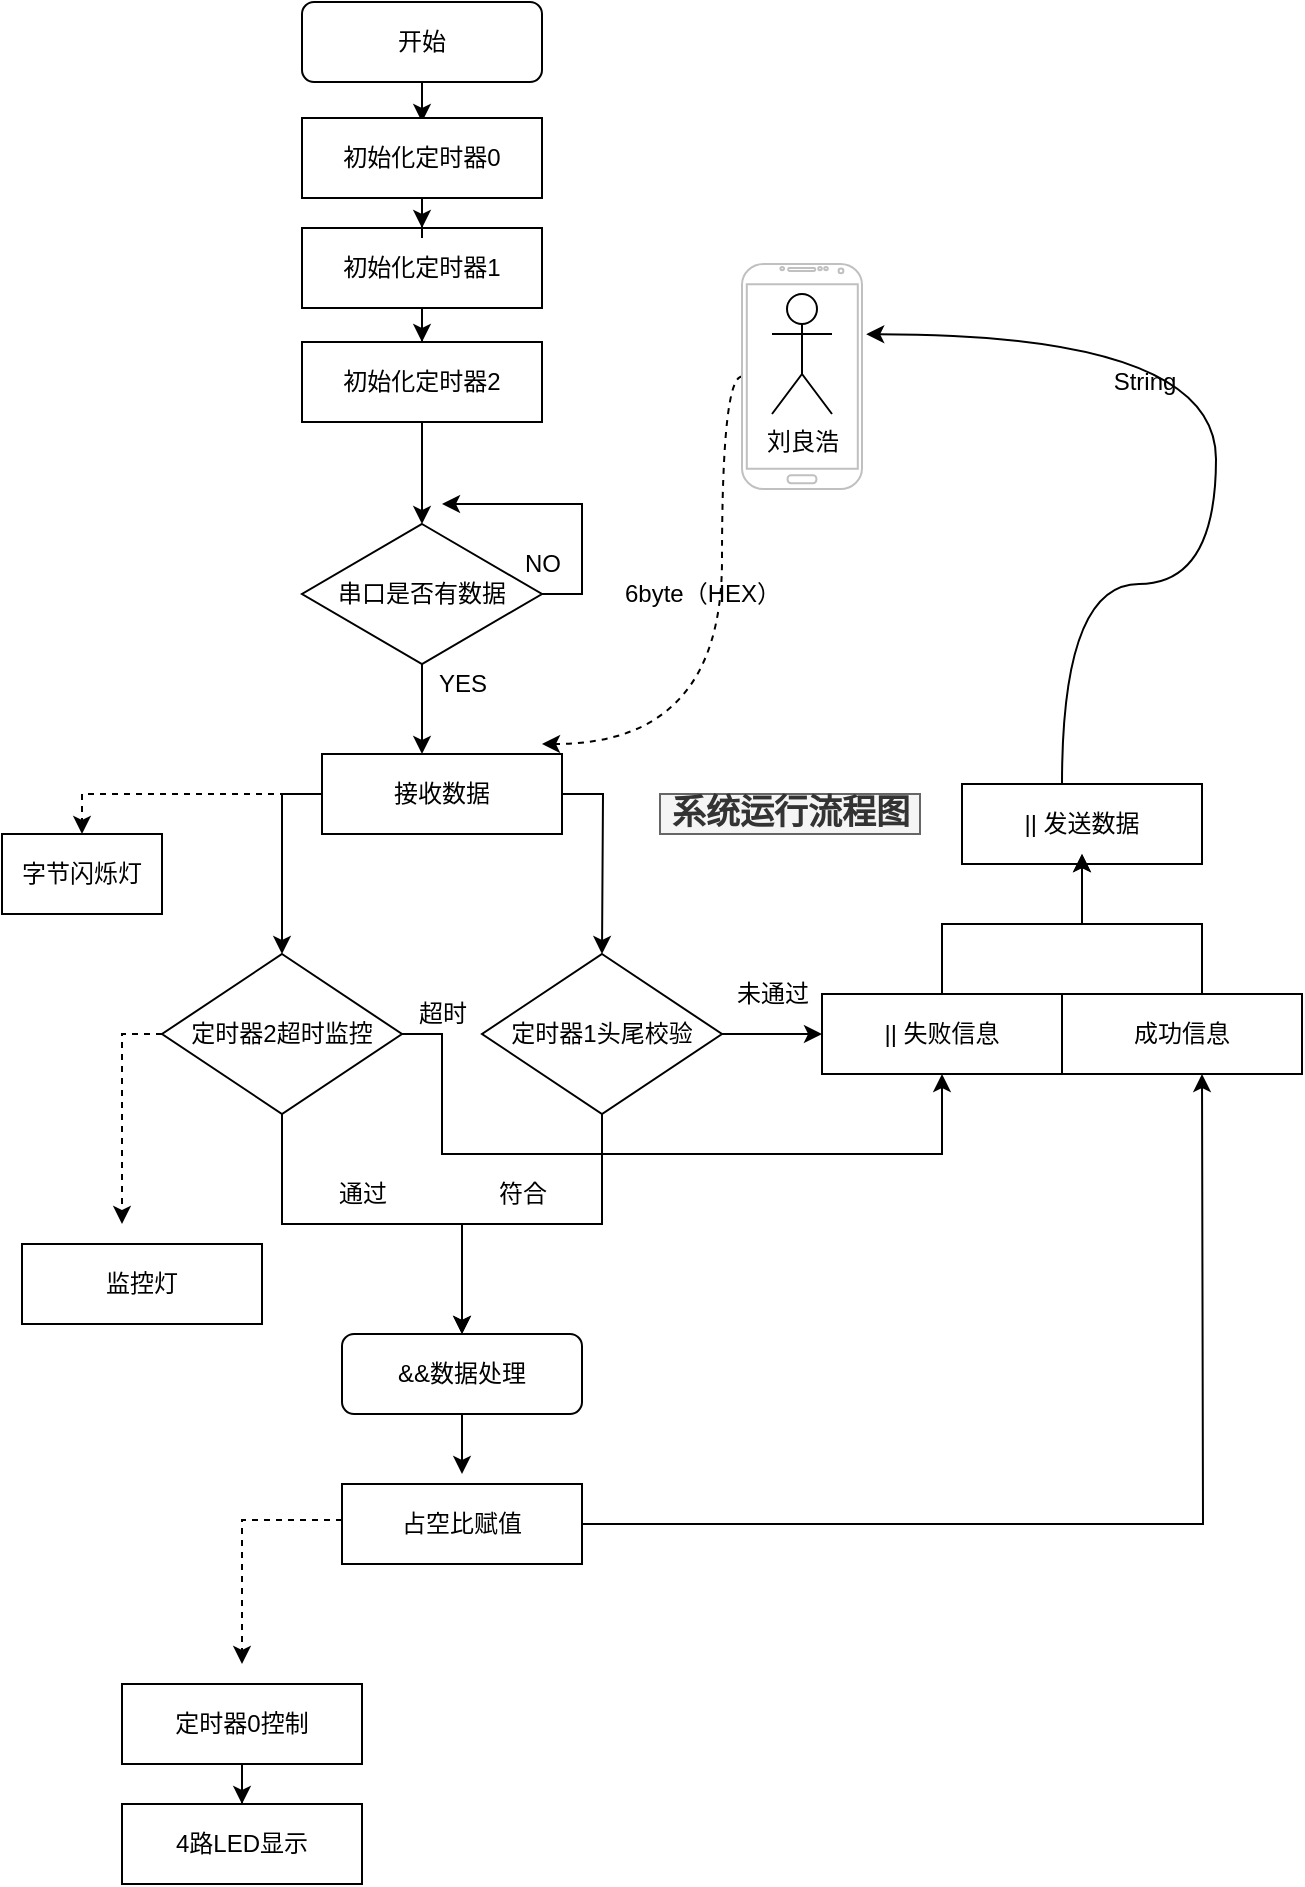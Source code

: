 <mxfile version="15.8.4" type="device"><diagram id="C5RBs43oDa-KdzZeNtuy" name="Page-1"><mxGraphModel dx="1346" dy="1053" grid="1" gridSize="10" guides="1" tooltips="1" connect="1" arrows="1" fold="1" page="1" pageScale="1" pageWidth="827" pageHeight="1169" math="0" shadow="0"><root><mxCell id="WIyWlLk6GJQsqaUBKTNV-0"/><mxCell id="WIyWlLk6GJQsqaUBKTNV-1" parent="WIyWlLk6GJQsqaUBKTNV-0"/><mxCell id="Qz4hLBb12Z7Srd-9KvkS-1" style="edgeStyle=orthogonalEdgeStyle;rounded=0;orthogonalLoop=1;jettySize=auto;html=1;" edge="1" parent="WIyWlLk6GJQsqaUBKTNV-1" source="WIyWlLk6GJQsqaUBKTNV-3"><mxGeometry relative="1" as="geometry"><mxPoint x="230" y="109" as="targetPoint"/></mxGeometry></mxCell><mxCell id="WIyWlLk6GJQsqaUBKTNV-3" value="开始" style="rounded=1;whiteSpace=wrap;html=1;fontSize=12;glass=0;strokeWidth=1;shadow=0;" parent="WIyWlLk6GJQsqaUBKTNV-1" vertex="1"><mxGeometry x="170" y="49" width="120" height="40" as="geometry"/></mxCell><mxCell id="rssNrZgNO-HXBS_H6Sog-9" style="edgeStyle=orthogonalEdgeStyle;rounded=0;orthogonalLoop=1;jettySize=auto;html=1;entryX=0.5;entryY=0;entryDx=0;entryDy=0;" parent="WIyWlLk6GJQsqaUBKTNV-1" source="rssNrZgNO-HXBS_H6Sog-1" target="rssNrZgNO-HXBS_H6Sog-2" edge="1"><mxGeometry relative="1" as="geometry"/></mxCell><mxCell id="rssNrZgNO-HXBS_H6Sog-1" value="初始化定时器1" style="rounded=0;whiteSpace=wrap;html=1;" parent="WIyWlLk6GJQsqaUBKTNV-1" vertex="1"><mxGeometry x="170" y="162" width="120" height="40" as="geometry"/></mxCell><mxCell id="uWY7SliSsSwD65EhP5Uy-3" style="edgeStyle=orthogonalEdgeStyle;rounded=0;orthogonalLoop=1;jettySize=auto;html=1;entryX=0.5;entryY=0;entryDx=0;entryDy=0;" parent="WIyWlLk6GJQsqaUBKTNV-1" source="rssNrZgNO-HXBS_H6Sog-2" target="uWY7SliSsSwD65EhP5Uy-2" edge="1"><mxGeometry relative="1" as="geometry"/></mxCell><mxCell id="rssNrZgNO-HXBS_H6Sog-2" value="初始化定时器2" style="rounded=0;whiteSpace=wrap;html=1;" parent="WIyWlLk6GJQsqaUBKTNV-1" vertex="1"><mxGeometry x="170" y="219" width="120" height="40" as="geometry"/></mxCell><mxCell id="rssNrZgNO-HXBS_H6Sog-3" style="edgeStyle=orthogonalEdgeStyle;rounded=0;orthogonalLoop=1;jettySize=auto;html=1;exitX=0.5;exitY=1;exitDx=0;exitDy=0;" parent="WIyWlLk6GJQsqaUBKTNV-1" source="rssNrZgNO-HXBS_H6Sog-2" target="rssNrZgNO-HXBS_H6Sog-2" edge="1"><mxGeometry relative="1" as="geometry"/></mxCell><mxCell id="rssNrZgNO-HXBS_H6Sog-22" value="&lt;b&gt;&lt;font style=&quot;font-size: 17px&quot;&gt;系统运行流程图&lt;/font&gt;&lt;/b&gt;" style="text;html=1;align=center;verticalAlign=middle;resizable=0;points=[];autosize=1;strokeColor=#666666;fillColor=#f5f5f5;fontColor=#333333;" parent="WIyWlLk6GJQsqaUBKTNV-1" vertex="1"><mxGeometry x="349" y="445" width="130" height="20" as="geometry"/></mxCell><mxCell id="uWY7SliSsSwD65EhP5Uy-32" value="" style="edgeStyle=orthogonalEdgeStyle;rounded=0;orthogonalLoop=1;jettySize=auto;html=1;" parent="WIyWlLk6GJQsqaUBKTNV-1" source="uWY7SliSsSwD65EhP5Uy-2" target="uWY7SliSsSwD65EhP5Uy-9" edge="1"><mxGeometry relative="1" as="geometry"><Array as="points"><mxPoint x="230" y="410"/><mxPoint x="230" y="410"/></Array></mxGeometry></mxCell><mxCell id="uWY7SliSsSwD65EhP5Uy-36" style="edgeStyle=orthogonalEdgeStyle;rounded=0;orthogonalLoop=1;jettySize=auto;html=1;" parent="WIyWlLk6GJQsqaUBKTNV-1" source="uWY7SliSsSwD65EhP5Uy-2" edge="1"><mxGeometry relative="1" as="geometry"><mxPoint x="240" y="300" as="targetPoint"/><Array as="points"><mxPoint x="310" y="345"/><mxPoint x="310" y="300"/></Array></mxGeometry></mxCell><mxCell id="uWY7SliSsSwD65EhP5Uy-2" value="串口是否有数据" style="rhombus;whiteSpace=wrap;html=1;" parent="WIyWlLk6GJQsqaUBKTNV-1" vertex="1"><mxGeometry x="170" y="310" width="120" height="70" as="geometry"/></mxCell><mxCell id="uWY7SliSsSwD65EhP5Uy-8" style="edgeStyle=orthogonalEdgeStyle;rounded=0;orthogonalLoop=1;jettySize=auto;html=1;" parent="WIyWlLk6GJQsqaUBKTNV-1" source="uWY7SliSsSwD65EhP5Uy-9" edge="1"><mxGeometry relative="1" as="geometry"><mxPoint x="320" y="525" as="targetPoint"/></mxGeometry></mxCell><mxCell id="uWY7SliSsSwD65EhP5Uy-30" style="edgeStyle=orthogonalEdgeStyle;rounded=0;orthogonalLoop=1;jettySize=auto;html=1;entryX=0.5;entryY=0;entryDx=0;entryDy=0;" parent="WIyWlLk6GJQsqaUBKTNV-1" source="uWY7SliSsSwD65EhP5Uy-9" target="uWY7SliSsSwD65EhP5Uy-29" edge="1"><mxGeometry relative="1" as="geometry"><mxPoint x="160" y="520" as="targetPoint"/><Array as="points"><mxPoint x="160" y="445"/></Array></mxGeometry></mxCell><mxCell id="uWY7SliSsSwD65EhP5Uy-51" style="edgeStyle=orthogonalEdgeStyle;rounded=0;orthogonalLoop=1;jettySize=auto;html=1;entryX=0.5;entryY=0;entryDx=0;entryDy=0;dashed=1;" parent="WIyWlLk6GJQsqaUBKTNV-1" source="uWY7SliSsSwD65EhP5Uy-9" target="uWY7SliSsSwD65EhP5Uy-50" edge="1"><mxGeometry relative="1" as="geometry"/></mxCell><mxCell id="uWY7SliSsSwD65EhP5Uy-9" value="接收数据" style="rounded=0;whiteSpace=wrap;html=1;" parent="WIyWlLk6GJQsqaUBKTNV-1" vertex="1"><mxGeometry x="180" y="425" width="120" height="40" as="geometry"/></mxCell><mxCell id="uWY7SliSsSwD65EhP5Uy-10" value="符合" style="text;html=1;align=center;verticalAlign=middle;resizable=0;points=[];autosize=1;strokeColor=none;fillColor=none;" parent="WIyWlLk6GJQsqaUBKTNV-1" vertex="1"><mxGeometry x="260" y="635" width="40" height="20" as="geometry"/></mxCell><mxCell id="uWY7SliSsSwD65EhP5Uy-11" style="edgeStyle=orthogonalEdgeStyle;rounded=0;orthogonalLoop=1;jettySize=auto;html=1;entryX=0.5;entryY=0;entryDx=0;entryDy=0;" parent="WIyWlLk6GJQsqaUBKTNV-1" source="uWY7SliSsSwD65EhP5Uy-13" target="uWY7SliSsSwD65EhP5Uy-18" edge="1"><mxGeometry relative="1" as="geometry"/></mxCell><mxCell id="uWY7SliSsSwD65EhP5Uy-12" value="" style="edgeStyle=orthogonalEdgeStyle;curved=1;rounded=0;orthogonalLoop=1;jettySize=auto;html=1;" parent="WIyWlLk6GJQsqaUBKTNV-1" source="uWY7SliSsSwD65EhP5Uy-13" target="uWY7SliSsSwD65EhP5Uy-24" edge="1"><mxGeometry relative="1" as="geometry"/></mxCell><mxCell id="uWY7SliSsSwD65EhP5Uy-13" value="定时器1头尾校验" style="rhombus;whiteSpace=wrap;html=1;" parent="WIyWlLk6GJQsqaUBKTNV-1" vertex="1"><mxGeometry x="260" y="525" width="120" height="80" as="geometry"/></mxCell><mxCell id="uWY7SliSsSwD65EhP5Uy-14" style="edgeStyle=orthogonalEdgeStyle;rounded=0;orthogonalLoop=1;jettySize=auto;html=1;" parent="WIyWlLk6GJQsqaUBKTNV-1" target="uWY7SliSsSwD65EhP5Uy-18" edge="1"><mxGeometry relative="1" as="geometry"><mxPoint x="160" y="605" as="sourcePoint"/><Array as="points"><mxPoint x="160" y="660"/><mxPoint x="250" y="660"/></Array></mxGeometry></mxCell><mxCell id="uWY7SliSsSwD65EhP5Uy-15" style="edgeStyle=orthogonalEdgeStyle;rounded=0;orthogonalLoop=1;jettySize=auto;html=1;entryX=0.5;entryY=1;entryDx=0;entryDy=0;" parent="WIyWlLk6GJQsqaUBKTNV-1" target="uWY7SliSsSwD65EhP5Uy-24" edge="1"><mxGeometry relative="1" as="geometry"><Array as="points"><mxPoint x="240" y="565"/><mxPoint x="240" y="625"/><mxPoint x="490" y="625"/></Array><mxPoint x="220" y="565" as="sourcePoint"/></mxGeometry></mxCell><mxCell id="uWY7SliSsSwD65EhP5Uy-16" value="超时" style="text;html=1;align=center;verticalAlign=middle;resizable=0;points=[];autosize=1;strokeColor=none;fillColor=none;" parent="WIyWlLk6GJQsqaUBKTNV-1" vertex="1"><mxGeometry x="220" y="545" width="40" height="20" as="geometry"/></mxCell><mxCell id="uWY7SliSsSwD65EhP5Uy-17" style="edgeStyle=orthogonalEdgeStyle;rounded=0;orthogonalLoop=1;jettySize=auto;html=1;" parent="WIyWlLk6GJQsqaUBKTNV-1" source="uWY7SliSsSwD65EhP5Uy-18" edge="1"><mxGeometry relative="1" as="geometry"><mxPoint x="250" y="785" as="targetPoint"/></mxGeometry></mxCell><mxCell id="uWY7SliSsSwD65EhP5Uy-18" value="&amp;amp;&amp;amp;数据处理" style="rounded=1;whiteSpace=wrap;html=1;" parent="WIyWlLk6GJQsqaUBKTNV-1" vertex="1"><mxGeometry x="190" y="715" width="120" height="40" as="geometry"/></mxCell><mxCell id="uWY7SliSsSwD65EhP5Uy-19" value="通过" style="text;html=1;align=center;verticalAlign=middle;resizable=0;points=[];autosize=1;strokeColor=none;fillColor=none;" parent="WIyWlLk6GJQsqaUBKTNV-1" vertex="1"><mxGeometry x="180" y="635" width="40" height="20" as="geometry"/></mxCell><mxCell id="uWY7SliSsSwD65EhP5Uy-20" style="rounded=0;orthogonalLoop=1;jettySize=auto;html=1;entryX=0.5;entryY=1;entryDx=0;entryDy=0;edgeStyle=orthogonalEdgeStyle;" parent="WIyWlLk6GJQsqaUBKTNV-1" source="uWY7SliSsSwD65EhP5Uy-21" edge="1"><mxGeometry relative="1" as="geometry"><mxPoint x="620" y="585" as="targetPoint"/></mxGeometry></mxCell><mxCell id="uWY7SliSsSwD65EhP5Uy-43" style="edgeStyle=orthogonalEdgeStyle;rounded=0;orthogonalLoop=1;jettySize=auto;html=1;dashed=1;" parent="WIyWlLk6GJQsqaUBKTNV-1" source="uWY7SliSsSwD65EhP5Uy-21" edge="1"><mxGeometry relative="1" as="geometry"><mxPoint x="140" y="880" as="targetPoint"/><Array as="points"><mxPoint x="140" y="808"/><mxPoint x="140" y="880"/></Array></mxGeometry></mxCell><mxCell id="uWY7SliSsSwD65EhP5Uy-21" value="占空比赋值" style="rounded=0;whiteSpace=wrap;html=1;" parent="WIyWlLk6GJQsqaUBKTNV-1" vertex="1"><mxGeometry x="190" y="790" width="120" height="40" as="geometry"/></mxCell><mxCell id="uWY7SliSsSwD65EhP5Uy-39" style="edgeStyle=orthogonalEdgeStyle;rounded=0;orthogonalLoop=1;jettySize=auto;html=1;curved=1;entryX=1.035;entryY=0.312;entryDx=0;entryDy=0;entryPerimeter=0;" parent="WIyWlLk6GJQsqaUBKTNV-1" source="uWY7SliSsSwD65EhP5Uy-22" edge="1" target="uWY7SliSsSwD65EhP5Uy-38"><mxGeometry relative="1" as="geometry"><mxPoint x="627" y="270" as="targetPoint"/><Array as="points"><mxPoint x="550" y="340"/><mxPoint x="627" y="340"/><mxPoint x="627" y="215"/></Array></mxGeometry></mxCell><mxCell id="Qz4hLBb12Z7Srd-9KvkS-8" value="&lt;span style=&quot;font-size: 12px&quot;&gt;String&lt;/span&gt;" style="edgeLabel;html=1;align=center;verticalAlign=middle;resizable=0;points=[];fontSize=12;labelBackgroundColor=none;" vertex="1" connectable="0" parent="uWY7SliSsSwD65EhP5Uy-39"><mxGeometry x="0.347" y="6" relative="1" as="geometry"><mxPoint x="-17" y="18" as="offset"/></mxGeometry></mxCell><mxCell id="uWY7SliSsSwD65EhP5Uy-22" value="|| 发送数据" style="rounded=0;whiteSpace=wrap;html=1;" parent="WIyWlLk6GJQsqaUBKTNV-1" vertex="1"><mxGeometry x="500" y="440" width="120" height="40" as="geometry"/></mxCell><mxCell id="uWY7SliSsSwD65EhP5Uy-23" style="edgeStyle=orthogonalEdgeStyle;rounded=0;orthogonalLoop=1;jettySize=auto;html=1;" parent="WIyWlLk6GJQsqaUBKTNV-1" source="uWY7SliSsSwD65EhP5Uy-24" edge="1"><mxGeometry relative="1" as="geometry"><mxPoint x="560" y="475" as="targetPoint"/><Array as="points"><mxPoint x="490" y="510"/><mxPoint x="560" y="510"/><mxPoint x="560" y="475"/></Array></mxGeometry></mxCell><mxCell id="uWY7SliSsSwD65EhP5Uy-24" value="|| 失败信息" style="rounded=0;whiteSpace=wrap;html=1;" parent="WIyWlLk6GJQsqaUBKTNV-1" vertex="1"><mxGeometry x="430" y="545" width="120" height="40" as="geometry"/></mxCell><mxCell id="uWY7SliSsSwD65EhP5Uy-25" style="edgeStyle=orthogonalEdgeStyle;rounded=0;orthogonalLoop=1;jettySize=auto;html=1;" parent="WIyWlLk6GJQsqaUBKTNV-1" edge="1"><mxGeometry relative="1" as="geometry"><mxPoint x="560" y="475" as="targetPoint"/><Array as="points"><mxPoint x="620" y="510"/><mxPoint x="560" y="510"/><mxPoint x="560" y="475"/></Array><mxPoint x="620" y="545" as="sourcePoint"/></mxGeometry></mxCell><mxCell id="uWY7SliSsSwD65EhP5Uy-26" value="成功信息" style="rounded=0;whiteSpace=wrap;html=1;" parent="WIyWlLk6GJQsqaUBKTNV-1" vertex="1"><mxGeometry x="550" y="545" width="120" height="40" as="geometry"/></mxCell><mxCell id="uWY7SliSsSwD65EhP5Uy-27" value="未通过" style="text;html=1;align=center;verticalAlign=middle;resizable=0;points=[];autosize=1;strokeColor=none;fillColor=none;" parent="WIyWlLk6GJQsqaUBKTNV-1" vertex="1"><mxGeometry x="380" y="535" width="50" height="20" as="geometry"/></mxCell><mxCell id="uWY7SliSsSwD65EhP5Uy-41" style="edgeStyle=orthogonalEdgeStyle;rounded=0;orthogonalLoop=1;jettySize=auto;html=1;dashed=1;" parent="WIyWlLk6GJQsqaUBKTNV-1" source="uWY7SliSsSwD65EhP5Uy-29" edge="1"><mxGeometry relative="1" as="geometry"><mxPoint x="80" y="660" as="targetPoint"/></mxGeometry></mxCell><mxCell id="uWY7SliSsSwD65EhP5Uy-29" value="定时器2超时监控" style="rhombus;whiteSpace=wrap;html=1;" parent="WIyWlLk6GJQsqaUBKTNV-1" vertex="1"><mxGeometry x="100" y="525" width="120" height="80" as="geometry"/></mxCell><mxCell id="uWY7SliSsSwD65EhP5Uy-34" value="YES" style="text;html=1;align=center;verticalAlign=middle;resizable=0;points=[];autosize=1;strokeColor=none;fillColor=none;" parent="WIyWlLk6GJQsqaUBKTNV-1" vertex="1"><mxGeometry x="230" y="380" width="40" height="20" as="geometry"/></mxCell><mxCell id="uWY7SliSsSwD65EhP5Uy-37" value="NO" style="text;html=1;align=center;verticalAlign=middle;resizable=0;points=[];autosize=1;strokeColor=none;fillColor=none;" parent="WIyWlLk6GJQsqaUBKTNV-1" vertex="1"><mxGeometry x="275" y="320" width="30" height="20" as="geometry"/></mxCell><mxCell id="Qz4hLBb12Z7Srd-9KvkS-6" style="edgeStyle=orthogonalEdgeStyle;rounded=0;orthogonalLoop=1;jettySize=auto;html=1;dashed=1;curved=1;" edge="1" parent="WIyWlLk6GJQsqaUBKTNV-1" source="uWY7SliSsSwD65EhP5Uy-38"><mxGeometry relative="1" as="geometry"><mxPoint x="290.0" y="420" as="targetPoint"/><Array as="points"><mxPoint x="380" y="236"/><mxPoint x="380" y="420"/></Array></mxGeometry></mxCell><mxCell id="uWY7SliSsSwD65EhP5Uy-38" value="" style="verticalLabelPosition=bottom;verticalAlign=top;html=1;shadow=0;dashed=0;strokeWidth=1;shape=mxgraph.android.phone2;strokeColor=#c0c0c0;" parent="WIyWlLk6GJQsqaUBKTNV-1" vertex="1"><mxGeometry x="390" y="180" width="60" height="112.5" as="geometry"/></mxCell><mxCell id="uWY7SliSsSwD65EhP5Uy-40" value="监控灯" style="rounded=0;whiteSpace=wrap;html=1;" parent="WIyWlLk6GJQsqaUBKTNV-1" vertex="1"><mxGeometry x="30" y="670" width="120" height="40" as="geometry"/></mxCell><mxCell id="uWY7SliSsSwD65EhP5Uy-46" value="" style="edgeStyle=orthogonalEdgeStyle;rounded=0;orthogonalLoop=1;jettySize=auto;html=1;" parent="WIyWlLk6GJQsqaUBKTNV-1" source="uWY7SliSsSwD65EhP5Uy-42" target="uWY7SliSsSwD65EhP5Uy-45" edge="1"><mxGeometry relative="1" as="geometry"/></mxCell><mxCell id="uWY7SliSsSwD65EhP5Uy-42" value="定时器0控制" style="rounded=0;whiteSpace=wrap;html=1;" parent="WIyWlLk6GJQsqaUBKTNV-1" vertex="1"><mxGeometry x="80" y="890" width="120" height="40" as="geometry"/></mxCell><mxCell id="uWY7SliSsSwD65EhP5Uy-45" value="4路LED显示" style="rounded=0;whiteSpace=wrap;html=1;" parent="WIyWlLk6GJQsqaUBKTNV-1" vertex="1"><mxGeometry x="80" y="950" width="120" height="40" as="geometry"/></mxCell><mxCell id="uWY7SliSsSwD65EhP5Uy-47" value="刘良浩" style="shape=umlActor;verticalLabelPosition=bottom;verticalAlign=top;html=1;outlineConnect=0;" parent="WIyWlLk6GJQsqaUBKTNV-1" vertex="1"><mxGeometry x="405" y="195" width="30" height="60" as="geometry"/></mxCell><mxCell id="uWY7SliSsSwD65EhP5Uy-50" value="字节闪烁灯" style="rounded=0;whiteSpace=wrap;html=1;" parent="WIyWlLk6GJQsqaUBKTNV-1" vertex="1"><mxGeometry x="20" y="465" width="80" height="40" as="geometry"/></mxCell><mxCell id="Qz4hLBb12Z7Srd-9KvkS-2" style="edgeStyle=orthogonalEdgeStyle;rounded=0;orthogonalLoop=1;jettySize=auto;html=1;entryX=0.5;entryY=0;entryDx=0;entryDy=0;" edge="1" parent="WIyWlLk6GJQsqaUBKTNV-1" source="Qz4hLBb12Z7Srd-9KvkS-0" target="rssNrZgNO-HXBS_H6Sog-1"><mxGeometry relative="1" as="geometry"/></mxCell><mxCell id="Qz4hLBb12Z7Srd-9KvkS-0" value="初始化定时器0" style="rounded=0;whiteSpace=wrap;html=1;" vertex="1" parent="WIyWlLk6GJQsqaUBKTNV-1"><mxGeometry x="170" y="107" width="120" height="40" as="geometry"/></mxCell><mxCell id="Qz4hLBb12Z7Srd-9KvkS-7" value="6byte（HEX）" style="text;html=1;align=center;verticalAlign=middle;resizable=0;points=[];autosize=1;strokeColor=none;fillColor=none;" vertex="1" parent="WIyWlLk6GJQsqaUBKTNV-1"><mxGeometry x="325" y="335" width="90" height="20" as="geometry"/></mxCell></root></mxGraphModel></diagram></mxfile>